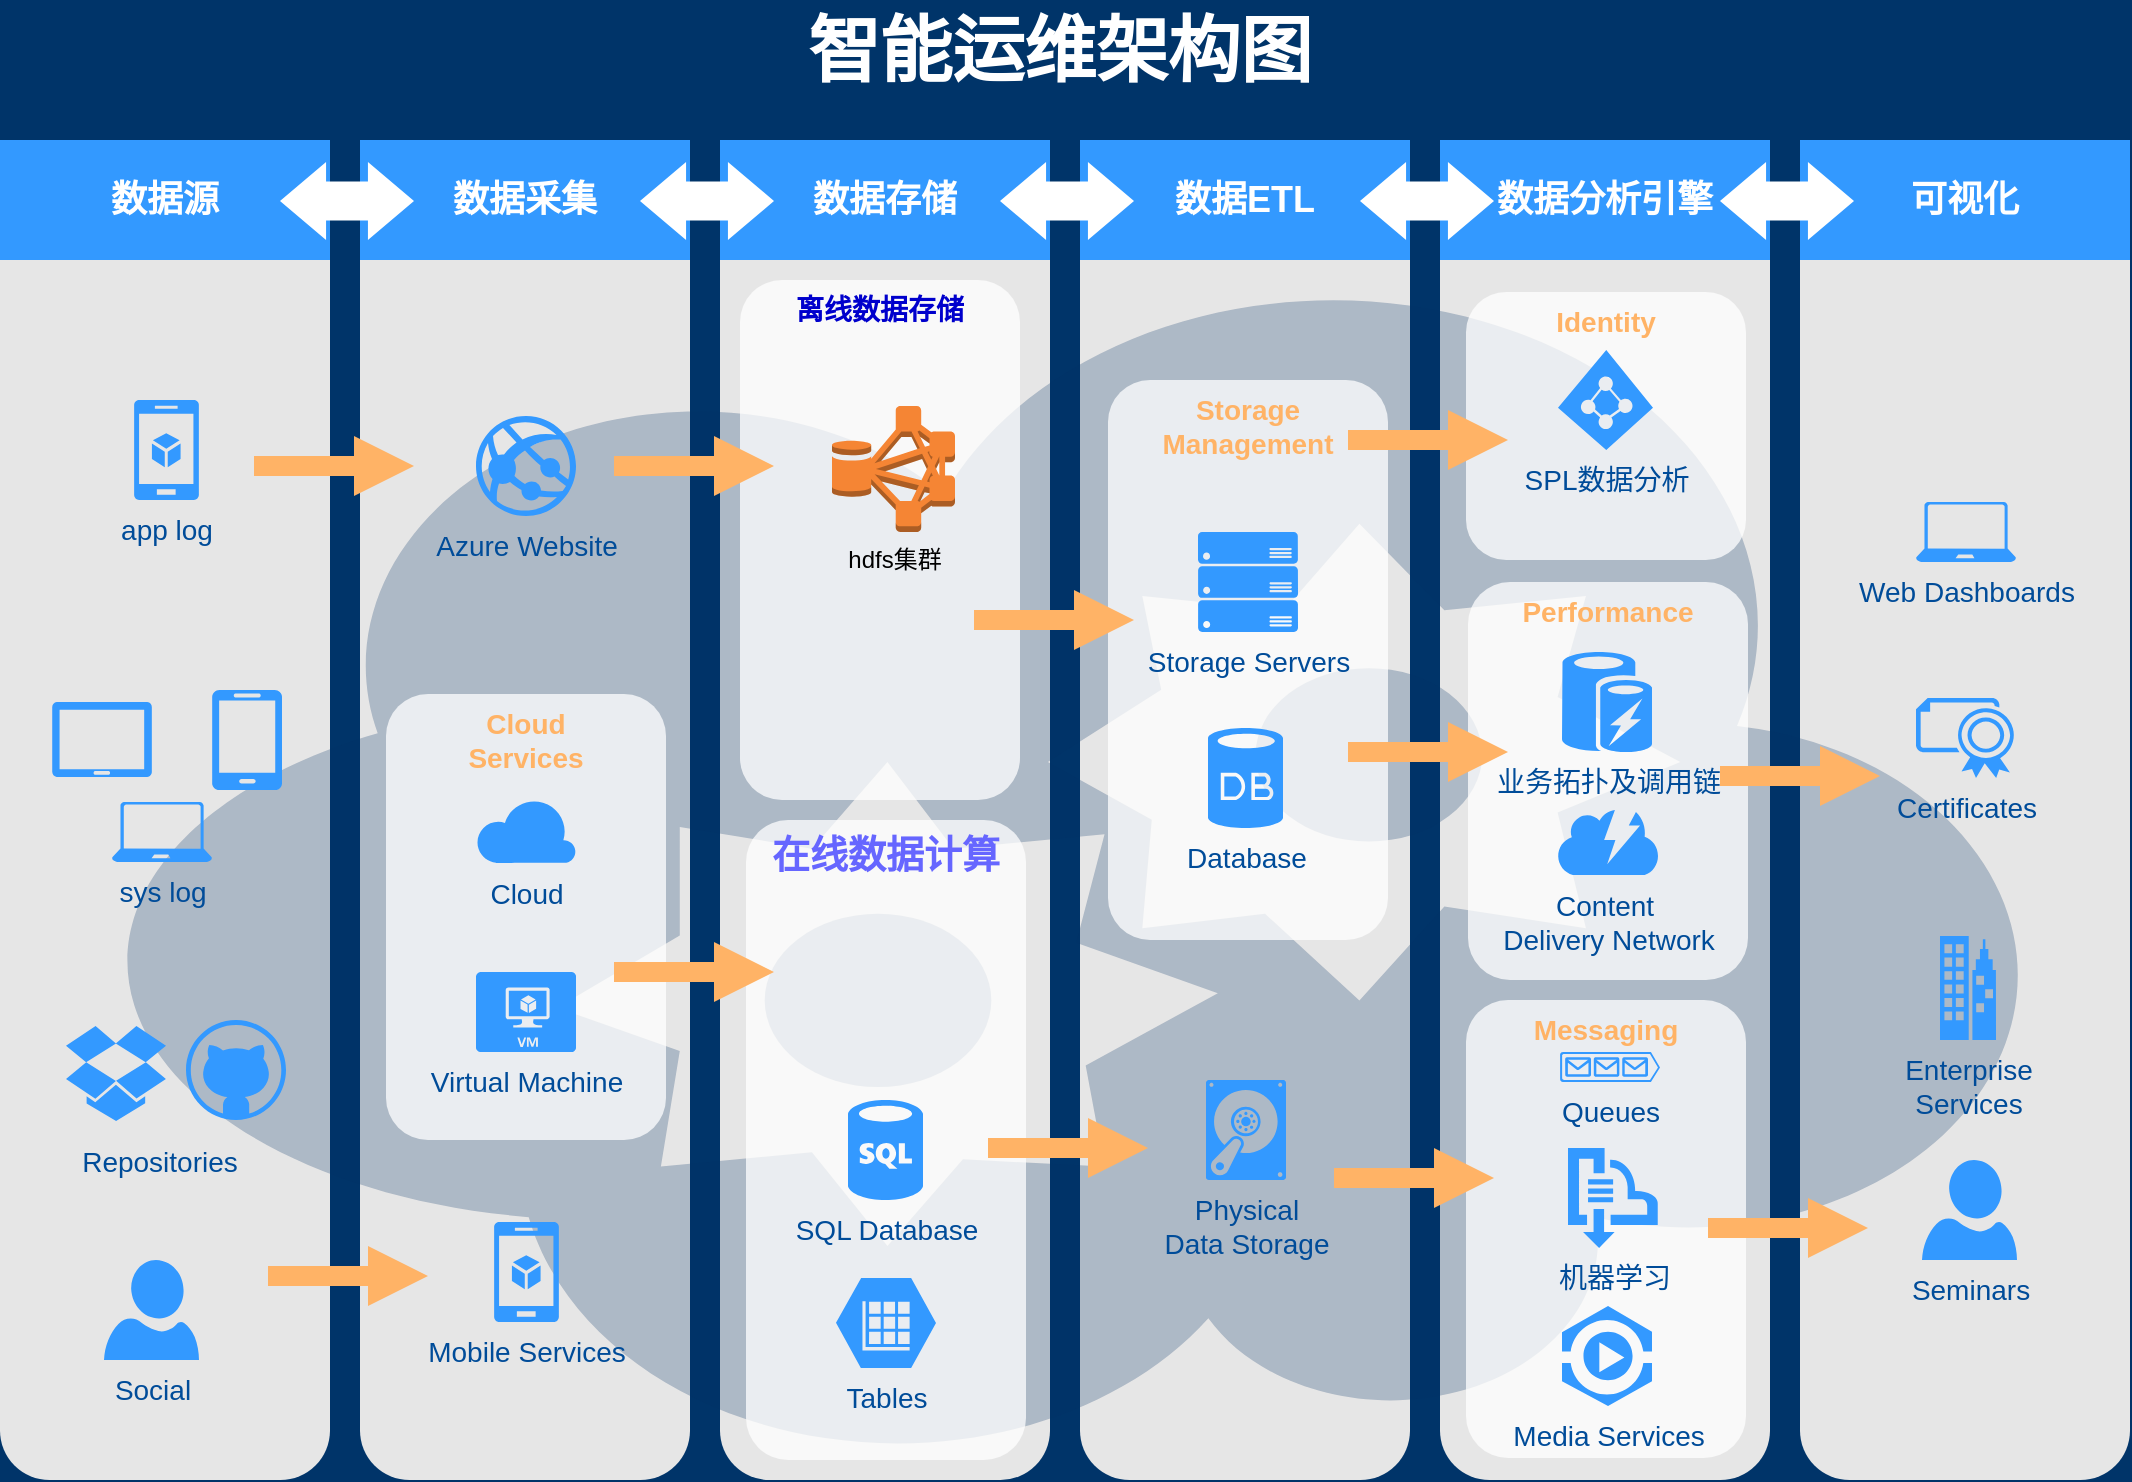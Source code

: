 <mxfile version="13.4.6" type="github" pages="2">
  <diagram id="6a731a19-8d31-9384-78a2-239565b7b9f0" name="1、智能运维整体架构图">
    <mxGraphModel dx="1221" dy="682" grid="1" gridSize="10" guides="1" tooltips="1" connect="1" arrows="1" fold="1" page="1" pageScale="1" pageWidth="1169" pageHeight="827" background="#003469" math="0" shadow="0">
      <root>
        <mxCell id="0" />
        <mxCell id="1" parent="0" />
        <mxCell id="2019" value="" style="rounded=1;whiteSpace=wrap;html=1;dashed=1;strokeColor=none;strokeWidth=2;fillColor=#E6E6E6;fontFamily=Verdana;fontSize=12;fontColor=#00BEF2" parent="1" vertex="1">
          <mxGeometry x="40" y="120" width="165" height="670" as="geometry" />
        </mxCell>
        <mxCell id="2020" value="" style="rounded=1;whiteSpace=wrap;html=1;dashed=1;strokeColor=none;strokeWidth=2;fillColor=#E6E6E6;fontFamily=Verdana;fontSize=12;fontColor=#00BEF2" parent="1" vertex="1">
          <mxGeometry x="220" y="120" width="165" height="670" as="geometry" />
        </mxCell>
        <mxCell id="2021" value="" style="rounded=1;whiteSpace=wrap;html=1;dashed=1;strokeColor=none;strokeWidth=2;fillColor=#E6E6E6;fontFamily=Verdana;fontSize=12;fontColor=#00BEF2" parent="1" vertex="1">
          <mxGeometry x="400" y="120" width="165" height="670" as="geometry" />
        </mxCell>
        <mxCell id="2022" value="" style="rounded=1;whiteSpace=wrap;html=1;dashed=1;strokeColor=none;strokeWidth=2;fillColor=#E6E6E6;fontFamily=Verdana;fontSize=12;fontColor=#00BEF2" parent="1" vertex="1">
          <mxGeometry x="580" y="120" width="165" height="670" as="geometry" />
        </mxCell>
        <mxCell id="2023" value="" style="rounded=1;whiteSpace=wrap;html=1;dashed=1;strokeColor=none;strokeWidth=2;fillColor=#E6E6E6;fontFamily=Verdana;fontSize=12;fontColor=#00BEF2" parent="1" vertex="1">
          <mxGeometry x="760" y="120" width="165" height="670" as="geometry" />
        </mxCell>
        <mxCell id="2024" value="" style="rounded=1;whiteSpace=wrap;html=1;dashed=1;strokeColor=none;strokeWidth=2;fillColor=#E6E6E6;fontFamily=Verdana;fontSize=12;fontColor=#00BEF2" parent="1" vertex="1">
          <mxGeometry x="940" y="120" width="165" height="670" as="geometry" />
        </mxCell>
        <mxCell id="2025" value="数据源" style="whiteSpace=wrap;html=1;dashed=1;strokeColor=none;strokeWidth=2;fillColor=#3399FF;fontFamily=Helvetica;fontSize=18;fontColor=#FFFFFF;fontStyle=1" parent="1" vertex="1">
          <mxGeometry x="40" y="120" width="165" height="60" as="geometry" />
        </mxCell>
        <mxCell id="2026" value="数据采集" style="whiteSpace=wrap;html=1;dashed=1;strokeColor=none;strokeWidth=2;fillColor=#3399FF;fontFamily=Helvetica;fontSize=18;fontColor=#FFFFFF;fontStyle=1" parent="1" vertex="1">
          <mxGeometry x="220" y="120" width="165" height="60" as="geometry" />
        </mxCell>
        <mxCell id="2027" value="数据存储" style="whiteSpace=wrap;html=1;dashed=1;strokeColor=none;strokeWidth=2;fillColor=#3399FF;fontFamily=Helvetica;fontSize=18;fontColor=#FFFFFF;fontStyle=1" parent="1" vertex="1">
          <mxGeometry x="400" y="120" width="165" height="60" as="geometry" />
        </mxCell>
        <mxCell id="2028" value="&lt;span&gt;数据ETL&lt;/span&gt;" style="whiteSpace=wrap;html=1;dashed=1;strokeColor=none;strokeWidth=2;fillColor=#3399FF;fontFamily=Helvetica;fontSize=18;fontColor=#FFFFFF;fontStyle=1" parent="1" vertex="1">
          <mxGeometry x="580" y="120" width="165" height="60" as="geometry" />
        </mxCell>
        <mxCell id="2029" value="数据分析引擎" style="whiteSpace=wrap;html=1;dashed=1;strokeColor=none;strokeWidth=2;fillColor=#3399FF;fontFamily=Helvetica;fontSize=18;fontColor=#FFFFFF;fontStyle=1" parent="1" vertex="1">
          <mxGeometry x="760" y="120" width="165" height="60" as="geometry" />
        </mxCell>
        <mxCell id="2030" value="可视化" style="whiteSpace=wrap;html=1;dashed=1;strokeColor=none;strokeWidth=2;fillColor=#3399FF;fontFamily=Helvetica;fontSize=18;fontColor=#FFFFFF;fontStyle=1" parent="1" vertex="1">
          <mxGeometry x="940" y="120" width="165" height="60" as="geometry" />
        </mxCell>
        <mxCell id="2031" value="" style="shape=mxgraph.arrows.two_way_arrow_horizontal;html=1;verticalLabelPosition=bottom;verticalAlign=top;strokeWidth=2;strokeColor=none;dashed=1;fillColor=#FFFFFF;fontFamily=Verdana;fontSize=12;fontColor=#00BEF2" parent="1" vertex="1">
          <mxGeometry x="180" y="131" width="67" height="39" as="geometry" />
        </mxCell>
        <mxCell id="2032" value="" style="shape=mxgraph.arrows.two_way_arrow_horizontal;html=1;verticalLabelPosition=bottom;verticalAlign=top;strokeWidth=2;strokeColor=none;dashed=1;fillColor=#FFFFFF;fontFamily=Verdana;fontSize=12;fontColor=#00BEF2" parent="1" vertex="1">
          <mxGeometry x="360" y="131" width="67" height="39" as="geometry" />
        </mxCell>
        <mxCell id="2033" value="" style="shape=mxgraph.arrows.two_way_arrow_horizontal;html=1;verticalLabelPosition=bottom;verticalAlign=top;strokeWidth=2;strokeColor=none;dashed=1;fillColor=#FFFFFF;fontFamily=Verdana;fontSize=12;fontColor=#00BEF2" parent="1" vertex="1">
          <mxGeometry x="540" y="131" width="67" height="39" as="geometry" />
        </mxCell>
        <mxCell id="2034" value="" style="shape=mxgraph.arrows.two_way_arrow_horizontal;html=1;verticalLabelPosition=bottom;verticalAlign=top;strokeWidth=2;strokeColor=none;dashed=1;fillColor=#FFFFFF;fontFamily=Verdana;fontSize=12;fontColor=#00BEF2" parent="1" vertex="1">
          <mxGeometry x="720" y="131" width="67" height="39" as="geometry" />
        </mxCell>
        <mxCell id="2035" value="" style="shape=mxgraph.arrows.two_way_arrow_horizontal;html=1;verticalLabelPosition=bottom;verticalAlign=top;strokeWidth=2;strokeColor=none;dashed=1;fillColor=#FFFFFF;fontFamily=Verdana;fontSize=12;fontColor=#00BEF2" parent="1" vertex="1">
          <mxGeometry x="900" y="131" width="67" height="39" as="geometry" />
        </mxCell>
        <mxCell id="2036" value="" style="verticalLabelPosition=bottom;html=1;verticalAlign=top;strokeColor=none;fillColor=#003366;shape=mxgraph.azure.cloud_service;dashed=1;fontFamily=Helvetica;fontSize=18;fontColor=#FFFFFF;opacity=25" parent="1" vertex="1">
          <mxGeometry x="90" y="180" width="970" height="600" as="geometry" />
        </mxCell>
        <mxCell id="2037" value="" style="verticalLabelPosition=bottom;html=1;verticalAlign=top;strokeColor=none;fillColor=#3399FF;shape=mxgraph.azure.tablet;dashed=1;fontFamily=Helvetica;fontSize=14;fontColor=#004C99" parent="1" vertex="1">
          <mxGeometry x="66" y="401" width="50" height="37.5" as="geometry" />
        </mxCell>
        <mxCell id="2038" value="" style="verticalLabelPosition=bottom;html=1;verticalAlign=top;strokeColor=none;fillColor=#3399FF;shape=mxgraph.azure.mobile;dashed=1;fontFamily=Helvetica;fontSize=14;fontColor=#004C99" parent="1" vertex="1">
          <mxGeometry x="146" y="395" width="35" height="50" as="geometry" />
        </mxCell>
        <mxCell id="2039" value="sys log" style="verticalLabelPosition=bottom;html=1;verticalAlign=top;strokeColor=none;fillColor=#3399FF;shape=mxgraph.azure.laptop;dashed=1;fontFamily=Helvetica;fontSize=14;fontColor=#004C99" parent="1" vertex="1">
          <mxGeometry x="96" y="451" width="50" height="30" as="geometry" />
        </mxCell>
        <mxCell id="2040" value="app log" style="verticalLabelPosition=bottom;html=1;verticalAlign=top;strokeColor=none;fillColor=#3399FF;shape=mxgraph.azure.mobile_services;dashed=1;fontFamily=Helvetica;fontSize=14;fontColor=#004C99" parent="1" vertex="1">
          <mxGeometry x="107" y="250" width="32.5" height="50" as="geometry" />
        </mxCell>
        <mxCell id="2041" value="Social" style="verticalLabelPosition=bottom;html=1;verticalAlign=top;strokeColor=none;fillColor=#3399FF;shape=mxgraph.azure.user;dashed=1;fontSize=14;fontColor=#004C99" parent="1" vertex="1">
          <mxGeometry x="92" y="680" width="47.5" height="50" as="geometry" />
        </mxCell>
        <mxCell id="2042" value="" style="verticalLabelPosition=bottom;html=1;verticalAlign=top;strokeColor=none;fillColor=#3399FF;shape=mxgraph.azure.github_code;dashed=1;fontSize=14;fontColor=#004C99" parent="1" vertex="1">
          <mxGeometry x="133" y="560" width="50" height="50" as="geometry" />
        </mxCell>
        <mxCell id="2043" value="" style="verticalLabelPosition=bottom;html=1;verticalAlign=top;strokeColor=none;fillColor=#3399FF;shape=mxgraph.azure.dropbox_code_source;dashed=1;fontSize=14;fontColor=#004C99" parent="1" vertex="1">
          <mxGeometry x="73" y="563" width="50" height="47.5" as="geometry" />
        </mxCell>
        <mxCell id="2044" value="Repositories" style="text;html=1;strokeColor=none;fillColor=none;align=center;verticalAlign=middle;whiteSpace=wrap;overflow=hidden;dashed=1;fontSize=14;fontColor=#004C99" parent="1" vertex="1">
          <mxGeometry x="60" y="620" width="120" height="20" as="geometry" />
        </mxCell>
        <mxCell id="2045" value="Azure Website" style="verticalLabelPosition=bottom;html=1;verticalAlign=top;strokeColor=none;fillColor=#3399FF;shape=mxgraph.azure.azure_website;dashed=1;fontSize=14;fontColor=#004C99" parent="1" vertex="1">
          <mxGeometry x="278" y="258" width="50" height="50" as="geometry" />
        </mxCell>
        <mxCell id="2046" value="Mobile Services" style="verticalLabelPosition=bottom;html=1;verticalAlign=top;strokeColor=none;fillColor=#3399FF;shape=mxgraph.azure.mobile_services;dashed=1;fontSize=14;fontColor=#004C99" parent="1" vertex="1">
          <mxGeometry x="287" y="661" width="32.5" height="50" as="geometry" />
        </mxCell>
        <mxCell id="2047" value="智能运维架构图" style="text;html=1;strokeColor=none;fillColor=none;align=center;verticalAlign=middle;whiteSpace=wrap;overflow=hidden;dashed=1;fontSize=36;fontColor=#FFFFFF;fontFamily=Helvetica;fontStyle=1" parent="1" vertex="1">
          <mxGeometry x="40" y="50" width="1060" height="50" as="geometry" />
        </mxCell>
        <mxCell id="2048" value="&lt;font color=&quot;#0000cc&quot;&gt;离线数据存储&lt;/font&gt;" style="rounded=1;whiteSpace=wrap;html=1;dashed=1;strokeColor=none;strokeWidth=2;fillColor=#FFFFFF;fontFamily=Helvetica;fontSize=14;fontColor=#FFB366;opacity=75;verticalAlign=top;fontStyle=1" parent="1" vertex="1">
          <mxGeometry x="410" y="190" width="140" height="260" as="geometry" />
        </mxCell>
        <mxCell id="2049" value="&lt;font color=&quot;#6666ff&quot; style=&quot;font-size: 19px&quot;&gt;在线数据计算&lt;/font&gt;" style="rounded=1;whiteSpace=wrap;html=1;dashed=1;strokeColor=none;strokeWidth=2;fillColor=#FFFFFF;fontFamily=Helvetica;fontSize=14;fontColor=#FFB366;opacity=75;verticalAlign=top;fontStyle=1" parent="1" vertex="1">
          <mxGeometry x="413" y="460" width="140" height="320" as="geometry" />
        </mxCell>
        <mxCell id="2052" value="SQL Database" style="verticalLabelPosition=bottom;html=1;verticalAlign=top;strokeColor=none;fillColor=#3399FF;shape=mxgraph.azure.sql_database;dashed=1;fontFamily=Helvetica;fontSize=14;fontColor=#004C99" parent="1" vertex="1">
          <mxGeometry x="464" y="600" width="37.5" height="50" as="geometry" />
        </mxCell>
        <mxCell id="2053" value="Tables" style="verticalLabelPosition=bottom;html=1;verticalAlign=top;strokeColor=none;fillColor=#3399FF;shape=mxgraph.azure.storage_table;dashed=1;fontFamily=Helvetica;fontSize=14;fontColor=#004C99" parent="1" vertex="1">
          <mxGeometry x="458" y="689" width="50" height="45" as="geometry" />
        </mxCell>
        <mxCell id="2055" value="Storage Management" style="rounded=1;whiteSpace=wrap;html=1;dashed=1;strokeColor=none;strokeWidth=2;fillColor=#FFFFFF;fontFamily=Helvetica;fontSize=14;fontColor=#FFB366;opacity=75;verticalAlign=top;fontStyle=1" parent="1" vertex="1">
          <mxGeometry x="594" y="240" width="140" height="280" as="geometry" />
        </mxCell>
        <mxCell id="2056" value="Storage Servers" style="verticalLabelPosition=bottom;html=1;verticalAlign=top;strokeColor=none;fillColor=#3399FF;shape=mxgraph.azure.server_rack;dashed=1;fontFamily=Helvetica;fontSize=14;fontColor=#004C99" parent="1" vertex="1">
          <mxGeometry x="639" y="316" width="50" height="50" as="geometry" />
        </mxCell>
        <mxCell id="2057" value="Database" style="verticalLabelPosition=bottom;html=1;verticalAlign=top;strokeColor=none;fillColor=#3399FF;shape=mxgraph.azure.database;dashed=1;fontFamily=Helvetica;fontSize=14;fontColor=#004C99" parent="1" vertex="1">
          <mxGeometry x="644" y="414" width="37.5" height="50" as="geometry" />
        </mxCell>
        <mxCell id="2058" value="Physical&lt;div&gt;Data Storage&lt;/div&gt;" style="verticalLabelPosition=bottom;html=1;verticalAlign=top;strokeColor=none;fillColor=#3399FF;shape=mxgraph.azure.vhd;dashed=1;fontFamily=Helvetica;fontSize=14;fontColor=#004C99" parent="1" vertex="1">
          <mxGeometry x="643" y="590" width="40" height="50" as="geometry" />
        </mxCell>
        <mxCell id="2059" value="Identity" style="rounded=1;whiteSpace=wrap;html=1;dashed=1;strokeColor=none;strokeWidth=2;fillColor=#FFFFFF;fontFamily=Helvetica;fontSize=14;fontColor=#FFB366;opacity=75;verticalAlign=top;fontStyle=1" parent="1" vertex="1">
          <mxGeometry x="773" y="196" width="140" height="134" as="geometry" />
        </mxCell>
        <mxCell id="2060" value="SPL数据分析" style="verticalLabelPosition=bottom;html=1;verticalAlign=top;strokeColor=none;fillColor=#3399FF;shape=mxgraph.azure.azure_active_directory;dashed=1;fontFamily=Helvetica;fontSize=14;fontColor=#004C99" parent="1" vertex="1">
          <mxGeometry x="819" y="225" width="47.5" height="50" as="geometry" />
        </mxCell>
        <mxCell id="2061" value="Performance" style="rounded=1;whiteSpace=wrap;html=1;dashed=1;strokeColor=none;strokeWidth=2;fillColor=#FFFFFF;fontFamily=Helvetica;fontSize=14;fontColor=#FFB366;opacity=75;verticalAlign=top;fontStyle=1" parent="1" vertex="1">
          <mxGeometry x="774" y="341" width="140" height="199" as="geometry" />
        </mxCell>
        <mxCell id="2062" value="业务拓扑及调用链" style="verticalLabelPosition=bottom;html=1;verticalAlign=top;strokeColor=none;fillColor=#3399FF;shape=mxgraph.azure.azure_cache;dashed=1;fontFamily=Helvetica;fontSize=14;fontColor=#004C99" parent="1" vertex="1">
          <mxGeometry x="821" y="376" width="45" height="50" as="geometry" />
        </mxCell>
        <mxCell id="2063" value="Content&amp;nbsp;&lt;div&gt;Delivery Network&lt;/div&gt;" style="verticalLabelPosition=bottom;html=1;verticalAlign=top;strokeColor=none;fillColor=#3399FF;shape=mxgraph.azure.content_delivery_network;dashed=1;fontFamily=Helvetica;fontSize=14;fontColor=#004C99" parent="1" vertex="1">
          <mxGeometry x="819" y="455" width="50" height="32.5" as="geometry" />
        </mxCell>
        <mxCell id="2064" value="Messaging" style="rounded=1;whiteSpace=wrap;html=1;dashed=1;strokeColor=none;strokeWidth=2;fillColor=#FFFFFF;fontFamily=Helvetica;fontSize=14;fontColor=#FFB366;opacity=75;verticalAlign=top;fontStyle=1" parent="1" vertex="1">
          <mxGeometry x="773" y="550" width="140" height="229" as="geometry" />
        </mxCell>
        <mxCell id="2065" value="Queues" style="verticalLabelPosition=bottom;html=1;verticalAlign=top;strokeColor=none;fillColor=#3399FF;shape=mxgraph.azure.queue_generic;dashed=1;fontFamily=Helvetica;fontSize=14;fontColor=#004C99" parent="1" vertex="1">
          <mxGeometry x="820" y="576" width="50" height="15" as="geometry" />
        </mxCell>
        <mxCell id="2066" value="机器学习" style="verticalLabelPosition=bottom;html=1;verticalAlign=top;strokeColor=none;fillColor=#3399FF;shape=mxgraph.azure.service_bus;dashed=1;fontFamily=Helvetica;fontSize=14;fontColor=#004C99" parent="1" vertex="1">
          <mxGeometry x="824" y="624" width="45" height="50" as="geometry" />
        </mxCell>
        <mxCell id="2067" value="Media Services" style="verticalLabelPosition=bottom;html=1;verticalAlign=top;strokeColor=none;fillColor=#3399FF;shape=mxgraph.azure.media_service;dashed=1;fontFamily=Helvetica;fontSize=14;fontColor=#004C99" parent="1" vertex="1">
          <mxGeometry x="821" y="703" width="45" height="50" as="geometry" />
        </mxCell>
        <mxCell id="2068" value="Cloud&lt;div&gt;Services&lt;/div&gt;" style="rounded=1;whiteSpace=wrap;html=1;dashed=1;strokeColor=none;strokeWidth=2;fillColor=#FFFFFF;fontFamily=Helvetica;fontSize=14;fontColor=#FFB366;opacity=75;verticalAlign=top;fontStyle=1" parent="1" vertex="1">
          <mxGeometry x="233" y="397" width="140" height="223" as="geometry" />
        </mxCell>
        <mxCell id="2069" value="Cloud" style="verticalLabelPosition=bottom;html=1;verticalAlign=top;strokeColor=none;fillColor=#3399FF;shape=mxgraph.azure.cloud;dashed=1;fontSize=14;fontColor=#004C99" parent="1" vertex="1">
          <mxGeometry x="278" y="449" width="50" height="32.5" as="geometry" />
        </mxCell>
        <mxCell id="2070" value="Virtual Machine" style="verticalLabelPosition=bottom;html=1;verticalAlign=top;strokeColor=none;fillColor=#3399FF;shape=mxgraph.azure.virtual_machine;dashed=1;fontSize=14;fontColor=#004C99" parent="1" vertex="1">
          <mxGeometry x="278" y="536" width="50" height="40" as="geometry" />
        </mxCell>
        <mxCell id="2071" value="Web Dashboards" style="verticalLabelPosition=bottom;html=1;verticalAlign=top;strokeColor=none;fillColor=#3399FF;shape=mxgraph.azure.laptop;dashed=1;fontFamily=Helvetica;fontSize=14;fontColor=#004C99" parent="1" vertex="1">
          <mxGeometry x="998" y="301" width="50" height="30" as="geometry" />
        </mxCell>
        <mxCell id="2072" value="Certificates" style="verticalLabelPosition=bottom;html=1;verticalAlign=top;strokeColor=none;fillColor=#3399FF;shape=mxgraph.azure.certificate;dashed=1;fontFamily=Helvetica;fontSize=14;fontColor=#004C99" parent="1" vertex="1">
          <mxGeometry x="998" y="399" width="50" height="40" as="geometry" />
        </mxCell>
        <mxCell id="2073" value="Enterprise&lt;div&gt;Services&lt;/div&gt;" style="verticalLabelPosition=bottom;html=1;verticalAlign=top;strokeColor=none;fillColor=#3399FF;shape=mxgraph.azure.enterprise;dashed=1;fontFamily=Helvetica;fontSize=14;fontColor=#004C99" parent="1" vertex="1">
          <mxGeometry x="1010" y="518" width="28" height="52" as="geometry" />
        </mxCell>
        <mxCell id="2074" value="Seminars" style="verticalLabelPosition=bottom;html=1;verticalAlign=top;strokeColor=none;fillColor=#3399FF;shape=mxgraph.azure.user;dashed=1;fontFamily=Helvetica;fontSize=14;fontColor=#004C99" parent="1" vertex="1">
          <mxGeometry x="1001" y="630" width="47.5" height="50" as="geometry" />
        </mxCell>
        <mxCell id="2075" value="" style="arrow;html=1;endArrow=block;endFill=1;strokeColor=none;strokeWidth=4;fontFamily=Helvetica;fontSize=36;fontColor=#FFB366;fillColor=#FFB366;" parent="1" edge="1">
          <mxGeometry width="100" height="100" relative="1" as="geometry">
            <mxPoint x="167" y="283" as="sourcePoint" />
            <mxPoint x="247" y="283" as="targetPoint" />
          </mxGeometry>
        </mxCell>
        <mxCell id="2076" value="" style="arrow;html=1;endArrow=block;endFill=1;strokeColor=none;strokeWidth=4;fontFamily=Helvetica;fontSize=36;fontColor=#FFB366;fillColor=#FFB366;opacity=100" parent="1" edge="1">
          <mxGeometry width="100" height="100" relative="1" as="geometry">
            <mxPoint x="347" y="283" as="sourcePoint" />
            <mxPoint x="427" y="283" as="targetPoint" />
          </mxGeometry>
        </mxCell>
        <mxCell id="2077" value="" style="arrow;html=1;endArrow=block;endFill=1;strokeColor=none;strokeWidth=4;fontFamily=Helvetica;fontSize=36;fontColor=#FFB366;fillColor=#FFB366;" parent="1" edge="1">
          <mxGeometry width="100" height="100" relative="1" as="geometry">
            <mxPoint x="527" y="360" as="sourcePoint" />
            <mxPoint x="607" y="360" as="targetPoint" />
          </mxGeometry>
        </mxCell>
        <mxCell id="2078" value="" style="arrow;html=1;endArrow=block;endFill=1;strokeColor=none;strokeWidth=4;fontFamily=Helvetica;fontSize=36;fontColor=#FFB366;fillColor=#FFB366;" parent="1" edge="1">
          <mxGeometry width="100" height="100" relative="1" as="geometry">
            <mxPoint x="714" y="426" as="sourcePoint" />
            <mxPoint x="794" y="426" as="targetPoint" />
          </mxGeometry>
        </mxCell>
        <mxCell id="2079" value="" style="arrow;html=1;endArrow=block;endFill=1;strokeColor=none;strokeWidth=4;fontFamily=Helvetica;fontSize=36;fontColor=#FFB366;fillColor=#FFB366;" parent="1" edge="1">
          <mxGeometry width="100" height="100" relative="1" as="geometry">
            <mxPoint x="714" y="270" as="sourcePoint" />
            <mxPoint x="794" y="270" as="targetPoint" />
          </mxGeometry>
        </mxCell>
        <mxCell id="2080" value="" style="arrow;html=1;endArrow=block;endFill=1;strokeColor=none;strokeWidth=4;fontFamily=Helvetica;fontSize=36;fontColor=#FFB366;fillColor=#FFB366;" parent="1" edge="1">
          <mxGeometry width="100" height="100" relative="1" as="geometry">
            <mxPoint x="900" y="438" as="sourcePoint" />
            <mxPoint x="980" y="438" as="targetPoint" />
          </mxGeometry>
        </mxCell>
        <mxCell id="2081" value="" style="arrow;html=1;endArrow=block;endFill=1;strokeColor=none;strokeWidth=4;fontFamily=Helvetica;fontSize=36;fontColor=#FFB366;fillColor=#FFB366;" parent="1" edge="1">
          <mxGeometry width="100" height="100" relative="1" as="geometry">
            <mxPoint x="894" y="664" as="sourcePoint" />
            <mxPoint x="974" y="664" as="targetPoint" />
          </mxGeometry>
        </mxCell>
        <mxCell id="2082" value="" style="arrow;html=1;endArrow=block;endFill=1;strokeColor=none;strokeWidth=4;fontFamily=Helvetica;fontSize=36;fontColor=#FFB366;fillColor=#FFB366;" parent="1" edge="1">
          <mxGeometry width="100" height="100" relative="1" as="geometry">
            <mxPoint x="707" y="639" as="sourcePoint" />
            <mxPoint x="787" y="639" as="targetPoint" />
          </mxGeometry>
        </mxCell>
        <mxCell id="2083" value="" style="arrow;html=1;endArrow=block;endFill=1;strokeColor=none;strokeWidth=4;fontFamily=Helvetica;fontSize=36;fontColor=#FFB366;fillColor=#FFB366;" parent="1" edge="1">
          <mxGeometry width="100" height="100" relative="1" as="geometry">
            <mxPoint x="534" y="624" as="sourcePoint" />
            <mxPoint x="614" y="624" as="targetPoint" />
          </mxGeometry>
        </mxCell>
        <mxCell id="2084" value="" style="arrow;html=1;endArrow=block;endFill=1;strokeColor=none;strokeWidth=4;fontFamily=Helvetica;fontSize=36;fontColor=#FFB366;fillColor=#FFB366;" parent="1" edge="1">
          <mxGeometry width="100" height="100" relative="1" as="geometry">
            <mxPoint x="347" y="536" as="sourcePoint" />
            <mxPoint x="427" y="536" as="targetPoint" />
          </mxGeometry>
        </mxCell>
        <mxCell id="2085" value="" style="arrow;html=1;endArrow=block;endFill=1;strokeColor=none;strokeWidth=4;fontFamily=Helvetica;fontSize=36;fontColor=#FFB366;fillColor=#FFB366;" parent="1" edge="1">
          <mxGeometry width="100" height="100" relative="1" as="geometry">
            <mxPoint x="174" y="688" as="sourcePoint" />
            <mxPoint x="254" y="688" as="targetPoint" />
          </mxGeometry>
        </mxCell>
        <mxCell id="_duB6upxRTLquSg8ViKz-2088" value="hdfs集群" style="outlineConnect=0;dashed=0;verticalLabelPosition=bottom;verticalAlign=top;align=center;html=1;shape=mxgraph.aws3.hdfs_cluster;fillColor=#F58534;gradientColor=none;" vertex="1" parent="1">
          <mxGeometry x="456" y="253" width="61.5" height="63" as="geometry" />
        </mxCell>
        <mxCell id="_duB6upxRTLquSg8ViKz-2089" value="" style="shape=image;html=1;verticalAlign=top;verticalLabelPosition=bottom;labelBackgroundColor=#ffffff;imageAspect=0;aspect=fixed;image=https://cdn2.iconfinder.com/data/icons/adobe-round-1/243/adobe-round-spark-128.png" vertex="1" parent="1">
          <mxGeometry x="449" y="513" width="62" height="62" as="geometry" />
        </mxCell>
      </root>
    </mxGraphModel>
  </diagram>
  <diagram id="pqALH5lwYp0z7k4Sg02K" name="Page-2">
    <mxGraphModel dx="1038" dy="1700" grid="1" gridSize="10" guides="1" tooltips="1" connect="1" arrows="1" fold="1" page="1" pageScale="1" pageWidth="827" pageHeight="1169" math="0" shadow="0">
      <root>
        <mxCell id="Wf0L1RP632IPY9QwrgxR-0" />
        <mxCell id="Wf0L1RP632IPY9QwrgxR-1" parent="Wf0L1RP632IPY9QwrgxR-0" />
        <mxCell id="Wf0L1RP632IPY9QwrgxR-12" value="" style="whiteSpace=wrap;html=1;fillColor=#f9f7ed;strokeColor=#36393d;noLabel=1;fontColor=none;" vertex="1" parent="Wf0L1RP632IPY9QwrgxR-1">
          <mxGeometry x="140" y="-130" width="540" height="710" as="geometry" />
        </mxCell>
        <mxCell id="Wf0L1RP632IPY9QwrgxR-13" value="" style="whiteSpace=wrap;html=1;fillColor=#eeeeee;strokeColor=#36393d;fontStyle=0" vertex="1" parent="Wf0L1RP632IPY9QwrgxR-1">
          <mxGeometry x="160" y="370" width="500" height="190" as="geometry" />
        </mxCell>
        <mxCell id="Wf0L1RP632IPY9QwrgxR-14" value="日志搜集&lt;br&gt;（Flume/Fluentd）" style="whiteSpace=wrap;html=1;" vertex="1" parent="Wf0L1RP632IPY9QwrgxR-1">
          <mxGeometry x="180" y="406" width="160" height="40" as="geometry" />
        </mxCell>
        <mxCell id="Wf0L1RP632IPY9QwrgxR-15" value="m-agent&lt;br&gt;（指标搜集代理）" style="whiteSpace=wrap;html=1;" vertex="1" parent="Wf0L1RP632IPY9QwrgxR-1">
          <mxGeometry x="357" y="406" width="160" height="40" as="geometry" />
        </mxCell>
        <mxCell id="Wf0L1RP632IPY9QwrgxR-16" value="API" style="whiteSpace=wrap;html=1;" vertex="1" parent="Wf0L1RP632IPY9QwrgxR-1">
          <mxGeometry x="534" y="406" width="100" height="40" as="geometry" />
        </mxCell>
        <mxCell id="Wf0L1RP632IPY9QwrgxR-23" style="edgeStyle=orthogonalEdgeStyle;rounded=0;orthogonalLoop=1;jettySize=auto;html=1;exitX=0.5;exitY=0;exitDx=0;exitDy=0;entryX=0.5;entryY=1;entryDx=0;entryDy=0;endArrow=none;endFill=0;" edge="1" parent="Wf0L1RP632IPY9QwrgxR-1" source="Wf0L1RP632IPY9QwrgxR-20" target="Wf0L1RP632IPY9QwrgxR-14">
          <mxGeometry relative="1" as="geometry">
            <mxPoint x="260" y="460" as="targetPoint" />
            <Array as="points">
              <mxPoint x="218" y="470" />
              <mxPoint x="260" y="470" />
            </Array>
          </mxGeometry>
        </mxCell>
        <mxCell id="Wf0L1RP632IPY9QwrgxR-20" value="应用日志" style="shape=image;html=1;verticalAlign=top;verticalLabelPosition=bottom;labelBackgroundColor=#ffffff;imageAspect=0;aspect=fixed;image=https://cdn0.iconfinder.com/data/icons/fatcow/32/file_extension_log.png" vertex="1" parent="Wf0L1RP632IPY9QwrgxR-1">
          <mxGeometry x="198" y="490" width="40" height="40" as="geometry" />
        </mxCell>
        <mxCell id="Wf0L1RP632IPY9QwrgxR-22" value="" style="shape=image;html=1;verticalAlign=top;verticalLabelPosition=bottom;labelBackgroundColor=#ffffff;imageAspect=0;aspect=fixed;image=https://cdn0.iconfinder.com/data/icons/fatcow/32/file_extension_log.png" vertex="1" parent="Wf0L1RP632IPY9QwrgxR-1">
          <mxGeometry x="280" y="490" width="40" height="40" as="geometry" />
        </mxCell>
        <mxCell id="Wf0L1RP632IPY9QwrgxR-25" style="edgeStyle=orthogonalEdgeStyle;rounded=0;orthogonalLoop=1;jettySize=auto;html=1;exitX=0.5;exitY=0;exitDx=0;exitDy=0;entryX=0.5;entryY=1;entryDx=0;entryDy=0;endArrow=none;endFill=0;" edge="1" parent="Wf0L1RP632IPY9QwrgxR-1" source="Wf0L1RP632IPY9QwrgxR-24" target="Wf0L1RP632IPY9QwrgxR-14">
          <mxGeometry relative="1" as="geometry">
            <Array as="points">
              <mxPoint x="300" y="470" />
              <mxPoint x="260" y="470" />
            </Array>
          </mxGeometry>
        </mxCell>
        <mxCell id="Wf0L1RP632IPY9QwrgxR-24" value="系统日志" style="shape=image;html=1;verticalAlign=top;verticalLabelPosition=bottom;labelBackgroundColor=#ffffff;imageAspect=0;aspect=fixed;image=https://cdn3.iconfinder.com/data/icons/document-file-formats-2/512/9-128.png" vertex="1" parent="Wf0L1RP632IPY9QwrgxR-1">
          <mxGeometry x="280" y="490" width="40" height="40" as="geometry" />
        </mxCell>
        <mxCell id="Wf0L1RP632IPY9QwrgxR-27" value="数据采集" style="text;html=1;resizable=0;autosize=1;align=center;verticalAlign=middle;points=[];fillColor=none;strokeColor=none;rounded=0;fontSize=14;fontStyle=1;fontColor=#9933FF;" vertex="1" parent="Wf0L1RP632IPY9QwrgxR-1">
          <mxGeometry x="587" y="378" width="70" height="20" as="geometry" />
        </mxCell>
        <mxCell id="Wf0L1RP632IPY9QwrgxR-34" style="edgeStyle=orthogonalEdgeStyle;rounded=0;orthogonalLoop=1;jettySize=auto;html=1;exitX=0.5;exitY=0;exitDx=0;exitDy=0;endArrow=none;endFill=0;fontSize=14;fontColor=#9933FF;" edge="1" parent="Wf0L1RP632IPY9QwrgxR-1" source="Wf0L1RP632IPY9QwrgxR-30" target="Wf0L1RP632IPY9QwrgxR-15">
          <mxGeometry relative="1" as="geometry" />
        </mxCell>
        <mxCell id="Wf0L1RP632IPY9QwrgxR-30" value="&lt;font style=&quot;font-size: 12px&quot; color=&quot;#000000&quot;&gt;应用指标&lt;/font&gt;" style="shape=image;html=1;verticalAlign=top;verticalLabelPosition=bottom;labelBackgroundColor=#ffffff;imageAspect=0;aspect=fixed;image=https://cdn1.iconfinder.com/data/icons/hawcons/32/699830-icon-68-document-file-app-128.png;fontSize=14;fontColor=#9933FF;" vertex="1" parent="Wf0L1RP632IPY9QwrgxR-1">
          <mxGeometry x="360" y="490" width="40" height="40" as="geometry" />
        </mxCell>
        <mxCell id="Wf0L1RP632IPY9QwrgxR-35" style="edgeStyle=orthogonalEdgeStyle;rounded=0;orthogonalLoop=1;jettySize=auto;html=1;exitX=0.5;exitY=0;exitDx=0;exitDy=0;entryX=0.5;entryY=1;entryDx=0;entryDy=0;endArrow=none;endFill=0;fontSize=14;fontColor=#9933FF;" edge="1" parent="Wf0L1RP632IPY9QwrgxR-1" source="Wf0L1RP632IPY9QwrgxR-31" target="Wf0L1RP632IPY9QwrgxR-15">
          <mxGeometry relative="1" as="geometry">
            <Array as="points">
              <mxPoint x="497" y="468" />
              <mxPoint x="437" y="468" />
            </Array>
          </mxGeometry>
        </mxCell>
        <mxCell id="Wf0L1RP632IPY9QwrgxR-31" value="&lt;font color=&quot;#000000&quot; style=&quot;font-size: 12px&quot;&gt;系统指标&lt;/font&gt;" style="shape=image;html=1;verticalAlign=top;verticalLabelPosition=bottom;labelBackgroundColor=#ffffff;imageAspect=0;aspect=fixed;image=https://cdn2.iconfinder.com/data/icons/system-flat-buttons/512/linux_tux-128.png;fontSize=14;fontColor=#9933FF;" vertex="1" parent="Wf0L1RP632IPY9QwrgxR-1">
          <mxGeometry x="477" y="489" width="40" height="40" as="geometry" />
        </mxCell>
        <mxCell id="Wf0L1RP632IPY9QwrgxR-36" style="edgeStyle=none;rounded=0;orthogonalLoop=1;jettySize=auto;html=1;endArrow=none;endFill=0;fontSize=14;fontColor=#9933FF;entryX=0.5;entryY=1;entryDx=0;entryDy=0;" edge="1" parent="Wf0L1RP632IPY9QwrgxR-1" source="Wf0L1RP632IPY9QwrgxR-32" target="Wf0L1RP632IPY9QwrgxR-15">
          <mxGeometry relative="1" as="geometry">
            <mxPoint x="438.835" y="460" as="targetPoint" />
          </mxGeometry>
        </mxCell>
        <mxCell id="Wf0L1RP632IPY9QwrgxR-32" value="集群指标" style="aspect=fixed;html=1;points=[];align=center;image;fontSize=12;image=img/lib/mscae/Kubernetes.svg;" vertex="1" parent="Wf0L1RP632IPY9QwrgxR-1">
          <mxGeometry x="417" y="492" width="41.67" height="40" as="geometry" />
        </mxCell>
        <mxCell id="Wf0L1RP632IPY9QwrgxR-40" style="edgeStyle=none;rounded=0;orthogonalLoop=1;jettySize=auto;html=1;exitX=0.5;exitY=0;exitDx=0;exitDy=0;entryX=0.5;entryY=1;entryDx=0;entryDy=0;endArrow=none;endFill=0;fontSize=14;fontColor=#000000;" edge="1" parent="Wf0L1RP632IPY9QwrgxR-1" source="Wf0L1RP632IPY9QwrgxR-37" target="Wf0L1RP632IPY9QwrgxR-16">
          <mxGeometry relative="1" as="geometry" />
        </mxCell>
        <mxCell id="Wf0L1RP632IPY9QwrgxR-37" value="3rd - data" style="whiteSpace=wrap;html=1;fontSize=14;" vertex="1" parent="Wf0L1RP632IPY9QwrgxR-1">
          <mxGeometry x="534" y="462" width="100" height="30" as="geometry" />
        </mxCell>
        <mxCell id="Wf0L1RP632IPY9QwrgxR-38" value="" style="html=1;verticalLabelPosition=bottom;align=center;labelBackgroundColor=#ffffff;verticalAlign=top;strokeWidth=2;strokeColor=#0080F0;shadow=0;dashed=0;shape=mxgraph.ios7.icons.data;fontSize=14;fontColor=#9933FF;" vertex="1" parent="Wf0L1RP632IPY9QwrgxR-1">
          <mxGeometry x="550" y="510" width="30" height="30" as="geometry" />
        </mxCell>
        <mxCell id="Wf0L1RP632IPY9QwrgxR-39" value="" style="verticalLabelPosition=bottom;html=1;verticalAlign=top;align=center;strokeColor=none;fillColor=#00BEF2;shape=mxgraph.azure.cloud_services_configuration_file;pointerEvents=1;fontSize=14;fontColor=#000000;" vertex="1" parent="Wf0L1RP632IPY9QwrgxR-1">
          <mxGeometry x="599" y="510" width="31" height="30" as="geometry" />
        </mxCell>
        <mxCell id="Wf0L1RP632IPY9QwrgxR-41" value="" style="whiteSpace=wrap;html=1;fontSize=14;fillColor=#fff2cc;strokeColor=#d6b656;" vertex="1" parent="Wf0L1RP632IPY9QwrgxR-1">
          <mxGeometry x="160" y="120" width="500" height="220" as="geometry" />
        </mxCell>
        <mxCell id="Wf0L1RP632IPY9QwrgxR-44" value="" style="whiteSpace=wrap;html=1;fontSize=14;fontColor=none;rounded=1;" vertex="1" parent="Wf0L1RP632IPY9QwrgxR-1">
          <mxGeometry x="190" y="290" width="210" height="40" as="geometry" />
        </mxCell>
        <mxCell id="Wf0L1RP632IPY9QwrgxR-47" value="" style="whiteSpace=wrap;html=1;fontSize=14;fontColor=none;rounded=1;" vertex="1" parent="Wf0L1RP632IPY9QwrgxR-1">
          <mxGeometry x="186" y="284" width="210" height="40" as="geometry" />
        </mxCell>
        <mxCell id="Wf0L1RP632IPY9QwrgxR-48" value="kafka" style="whiteSpace=wrap;html=1;fontSize=16;fontColor=none;rounded=1;" vertex="1" parent="Wf0L1RP632IPY9QwrgxR-1">
          <mxGeometry x="182" y="278" width="210" height="40" as="geometry" />
        </mxCell>
        <mxCell id="Wf0L1RP632IPY9QwrgxR-50" value="" style="whiteSpace=wrap;html=1;rounded=0;fontSize=14;fontColor=none;shadow=0;sketch=0;glass=0;" vertex="1" parent="Wf0L1RP632IPY9QwrgxR-1">
          <mxGeometry x="428" y="290" width="210" height="40" as="geometry" />
        </mxCell>
        <mxCell id="Wf0L1RP632IPY9QwrgxR-51" value="" style="whiteSpace=wrap;html=1;rounded=0;fontSize=14;fontColor=none;shadow=0;sketch=0;glass=0;" vertex="1" parent="Wf0L1RP632IPY9QwrgxR-1">
          <mxGeometry x="423" y="284" width="210" height="40" as="geometry" />
        </mxCell>
        <mxCell id="Wf0L1RP632IPY9QwrgxR-52" value="HDFS" style="whiteSpace=wrap;html=1;rounded=0;fontSize=14;fontColor=none;shadow=0;sketch=0;glass=0;" vertex="1" parent="Wf0L1RP632IPY9QwrgxR-1">
          <mxGeometry x="418" y="278" width="210" height="40" as="geometry" />
        </mxCell>
        <mxCell id="Wf0L1RP632IPY9QwrgxR-53" value="" style="whiteSpace=wrap;html=1;rounded=0;shadow=0;glass=0;sketch=0;fontSize=14;fontColor=none;dashed=1;" vertex="1" parent="Wf0L1RP632IPY9QwrgxR-1">
          <mxGeometry x="182" y="202" width="218" height="60" as="geometry" />
        </mxCell>
        <mxCell id="Wf0L1RP632IPY9QwrgxR-54" value="ETL" style="whiteSpace=wrap;html=1;rounded=0;shadow=0;glass=0;sketch=0;fontSize=14;fontColor=none;" vertex="1" parent="Wf0L1RP632IPY9QwrgxR-1">
          <mxGeometry x="192" y="215.75" width="70" height="32.5" as="geometry" />
        </mxCell>
        <mxCell id="Wf0L1RP632IPY9QwrgxR-55" value="&lt;font style=&quot;font-size: 8px&quot;&gt;数据聚合分析&lt;br style=&quot;font-size: 8px&quot;&gt;（Spark&amp;nbsp;streaming）&lt;/font&gt;" style="whiteSpace=wrap;html=1;rounded=0;shadow=0;glass=0;sketch=0;fontSize=12;fontColor=none;" vertex="1" parent="Wf0L1RP632IPY9QwrgxR-1">
          <mxGeometry x="280" y="215.75" width="110" height="32.5" as="geometry" />
        </mxCell>
        <mxCell id="Wf0L1RP632IPY9QwrgxR-58" value="" style="whiteSpace=wrap;html=1;rounded=0;shadow=0;glass=0;sketch=0;fontSize=14;fontColor=none;dashed=1;" vertex="1" parent="Wf0L1RP632IPY9QwrgxR-1">
          <mxGeometry x="417" y="202" width="218" height="60" as="geometry" />
        </mxCell>
        <mxCell id="Wf0L1RP632IPY9QwrgxR-59" value="&lt;span style=&quot;color: rgb(51 , 51 , 51) ; font-family: &amp;#34;microsoft yahei&amp;#34; , &amp;#34;helvetica neue&amp;#34; , &amp;#34;helvetica&amp;#34; , &amp;#34;arial&amp;#34; , &amp;#34;verdana&amp;#34; , sans-serif ; text-align: left ; background-color: rgb(255 , 255 , 255) ; font-size: 10px&quot;&gt;趋势预测&lt;/span&gt;" style="whiteSpace=wrap;html=1;rounded=0;shadow=0;glass=0;sketch=0;fontSize=10;fontColor=none;" vertex="1" parent="Wf0L1RP632IPY9QwrgxR-1">
          <mxGeometry x="428" y="215.75" width="32" height="32.5" as="geometry" />
        </mxCell>
        <mxCell id="Wf0L1RP632IPY9QwrgxR-60" value="告警" style="whiteSpace=wrap;html=1;rounded=0;shadow=0;glass=0;sketch=0;fontSize=12;fontColor=none;" vertex="1" parent="Wf0L1RP632IPY9QwrgxR-1">
          <mxGeometry x="182" y="160" width="452" height="34.25" as="geometry" />
        </mxCell>
        <mxCell id="Wf0L1RP632IPY9QwrgxR-61" value="故障检测" style="whiteSpace=wrap;html=1;rounded=0;shadow=0;glass=0;sketch=0;fontSize=10;fontColor=none;" vertex="1" parent="Wf0L1RP632IPY9QwrgxR-1">
          <mxGeometry x="466" y="215.75" width="30" height="32.5" as="geometry" />
        </mxCell>
        <mxCell id="Wf0L1RP632IPY9QwrgxR-62" value="根因分析" style="whiteSpace=wrap;html=1;rounded=0;shadow=0;glass=0;sketch=0;fontSize=11;fontColor=none;" vertex="1" parent="Wf0L1RP632IPY9QwrgxR-1">
          <mxGeometry x="501" y="215.75" width="32" height="32.5" as="geometry" />
        </mxCell>
        <mxCell id="Wf0L1RP632IPY9QwrgxR-63" value="机器学习" style="whiteSpace=wrap;html=1;rounded=0;shadow=0;glass=0;sketch=0;fontSize=14;fontColor=none;" vertex="1" parent="Wf0L1RP632IPY9QwrgxR-1">
          <mxGeometry x="552" y="215.75" width="75" height="32.5" as="geometry" />
        </mxCell>
        <mxCell id="Wf0L1RP632IPY9QwrgxR-64" value="数据分析" style="text;html=1;resizable=0;autosize=1;align=center;verticalAlign=middle;points=[];fillColor=none;strokeColor=none;rounded=0;fontSize=14;fontStyle=1;fontColor=#9933FF;" vertex="1" parent="Wf0L1RP632IPY9QwrgxR-1">
          <mxGeometry x="587" y="131" width="70" height="20" as="geometry" />
        </mxCell>
        <mxCell id="Wf0L1RP632IPY9QwrgxR-65" value="" style="whiteSpace=wrap;html=1;rounded=0;shadow=0;glass=0;sketch=0;fontSize=14;fontColor=none;" vertex="1" parent="Wf0L1RP632IPY9QwrgxR-1">
          <mxGeometry x="160" y="-80" width="500" height="171" as="geometry" />
        </mxCell>
        <mxCell id="Wf0L1RP632IPY9QwrgxR-81" value="" style="whiteSpace=wrap;html=1;rounded=0;shadow=0;glass=0;sketch=0;fontSize=14;fontColor=none;dashed=1;strokeColor=#6666FF;" vertex="1" parent="Wf0L1RP632IPY9QwrgxR-1">
          <mxGeometry x="182" y="7" width="452" height="74" as="geometry" />
        </mxCell>
        <mxCell id="Wf0L1RP632IPY9QwrgxR-84" value="Druid/Clickhouse" style="whiteSpace=wrap;html=1;rounded=0;fontSize=14;fontColor=none;shadow=0;sketch=0;glass=0;" vertex="1" parent="Wf0L1RP632IPY9QwrgxR-1">
          <mxGeometry x="199" y="30" width="118" height="40" as="geometry" />
        </mxCell>
        <mxCell id="Wf0L1RP632IPY9QwrgxR-85" value="kafka" style="whiteSpace=wrap;html=1;fontSize=16;fontColor=none;rounded=1;" vertex="1" parent="Wf0L1RP632IPY9QwrgxR-1">
          <mxGeometry x="348" y="29" width="138" height="40" as="geometry" />
        </mxCell>
        <mxCell id="Wf0L1RP632IPY9QwrgxR-86" value="kafka" style="whiteSpace=wrap;html=1;fontSize=16;fontColor=none;rounded=1;" vertex="1" parent="Wf0L1RP632IPY9QwrgxR-1">
          <mxGeometry x="344" y="24" width="138" height="40" as="geometry" />
        </mxCell>
        <mxCell id="Wf0L1RP632IPY9QwrgxR-87" value="Elasticsearch" style="whiteSpace=wrap;html=1;fontSize=16;fontColor=none;rounded=1;" vertex="1" parent="Wf0L1RP632IPY9QwrgxR-1">
          <mxGeometry x="340" y="19" width="138" height="40" as="geometry" />
        </mxCell>
        <mxCell id="Wf0L1RP632IPY9QwrgxR-88" value="&lt;br&gt;MySql" style="strokeWidth=2;html=1;shape=mxgraph.flowchart.database;whiteSpace=wrap;rounded=0;shadow=0;glass=0;sketch=0;fontSize=14;fontColor=none;" vertex="1" parent="Wf0L1RP632IPY9QwrgxR-1">
          <mxGeometry x="510" y="20" width="113" height="49" as="geometry" />
        </mxCell>
        <mxCell id="Wf0L1RP632IPY9QwrgxR-91" value="Druid/Clickhouse" style="whiteSpace=wrap;html=1;rounded=0;fontSize=14;fontColor=none;shadow=0;sketch=0;glass=0;" vertex="1" parent="Wf0L1RP632IPY9QwrgxR-1">
          <mxGeometry x="195" y="24.5" width="118" height="40" as="geometry" />
        </mxCell>
        <mxCell id="Wf0L1RP632IPY9QwrgxR-92" value="Druid/Clickhouse" style="whiteSpace=wrap;html=1;rounded=0;fontSize=14;fontColor=none;shadow=0;sketch=0;glass=0;" vertex="1" parent="Wf0L1RP632IPY9QwrgxR-1">
          <mxGeometry x="191" y="19" width="118" height="40" as="geometry" />
        </mxCell>
        <mxCell id="Wf0L1RP632IPY9QwrgxR-93" style="edgeStyle=none;rounded=0;orthogonalLoop=1;jettySize=auto;html=1;exitX=0.75;exitY=1;exitDx=0;exitDy=0;entryX=0.827;entryY=1.015;entryDx=0;entryDy=0;entryPerimeter=0;endArrow=none;endFill=0;fontSize=14;fontColor=none;" edge="1" parent="Wf0L1RP632IPY9QwrgxR-1">
          <mxGeometry relative="1" as="geometry">
            <mxPoint x="287.5" y="69" as="sourcePoint" />
            <mxPoint x="296.586" y="69.6" as="targetPoint" />
          </mxGeometry>
        </mxCell>
        <mxCell id="Wf0L1RP632IPY9QwrgxR-94" value="运维大屏" style="whiteSpace=wrap;html=1;rounded=0;shadow=0;glass=0;sketch=0;fontSize=14;fontColor=none;strokeColor=#99CCFF;" vertex="1" parent="Wf0L1RP632IPY9QwrgxR-1">
          <mxGeometry x="180" y="-69" width="110" height="60" as="geometry" />
        </mxCell>
        <mxCell id="Wf0L1RP632IPY9QwrgxR-95" value="告警中心" style="whiteSpace=wrap;html=1;rounded=0;shadow=0;glass=0;sketch=0;strokeColor=#6666FF;fontSize=14;fontColor=none;" vertex="1" parent="Wf0L1RP632IPY9QwrgxR-1">
          <mxGeometry x="317" y="-69" width="110" height="60" as="geometry" />
        </mxCell>
        <mxCell id="Wf0L1RP632IPY9QwrgxR-96" value="API" style="whiteSpace=wrap;html=1;rounded=0;shadow=0;glass=0;sketch=0;fontSize=14;fontColor=none;strokeColor=#FF3399;" vertex="1" parent="Wf0L1RP632IPY9QwrgxR-1">
          <mxGeometry x="454.67" y="-69" width="110" height="60" as="geometry" />
        </mxCell>
        <mxCell id="Wf0L1RP632IPY9QwrgxR-97" value="数据可视化" style="text;html=1;resizable=0;autosize=1;align=center;verticalAlign=middle;points=[];fillColor=none;strokeColor=none;rounded=0;fontSize=14;fontStyle=1;fontColor=#9933FF;" vertex="1" parent="Wf0L1RP632IPY9QwrgxR-1">
          <mxGeometry x="571" y="-69" width="90" height="20" as="geometry" />
        </mxCell>
      </root>
    </mxGraphModel>
  </diagram>
</mxfile>
